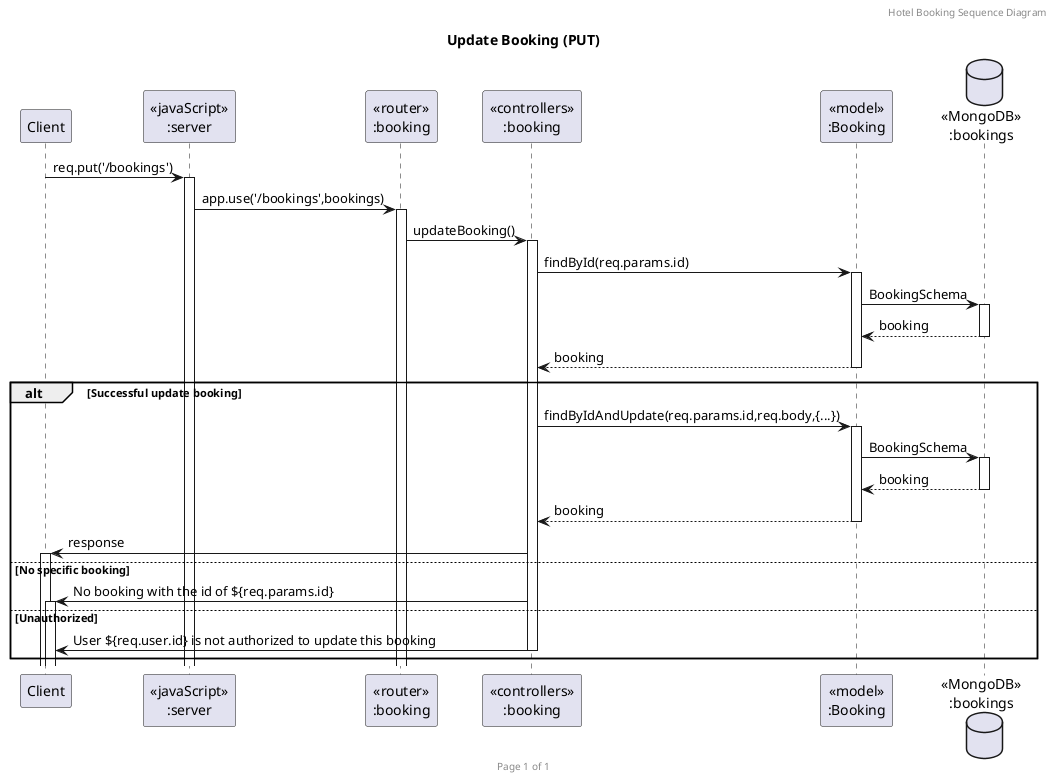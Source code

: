 @startuml Hotel Booking (PUT)

header Hotel Booking Sequence Diagram
footer Page %page% of %lastpage%
title "Update Booking (PUT)"

participant "Client" as client
participant "<<javaScript>>\n:server" as server
participant "<<router>>\n:booking" as routerBooking
participant "<<controllers>>\n:booking" as controllersBooking
participant "<<model>>\n:Booking" as modelBooking
database "<<MongoDB>>\n:bookings" as BookingsDatabase

client->server ++:req.put('/bookings')
server->routerBooking ++:app.use('/bookings',bookings)
routerBooking->controllersBooking ++:updateBooking()
controllersBooking->modelBooking ++:findById(req.params.id)
modelBooking->BookingsDatabase ++: BookingSchema
BookingsDatabase-->modelBooking --: booking
modelBooking-->controllersBooking --: booking
alt Successful update booking
controllersBooking->modelBooking ++: findByIdAndUpdate(req.params.id,req.body,{...})
modelBooking ->BookingsDatabase ++: BookingSchema
BookingsDatabase --> modelBooking --: booking
controllersBooking <-- modelBooking --:booking
controllersBooking->client ++: response
else No specific booking
controllersBooking->client ++: No booking with the id of ${req.params.id}
else Unauthorized
controllersBooking->client --: User ${req.user.id} is not authorized to update this booking
end
@enduml